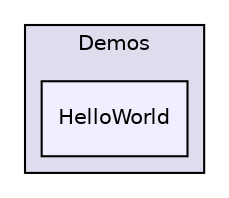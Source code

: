 digraph "bullet/bullet-2.82-r2704/Demos/HelloWorld" {
  compound=true
  node [ fontsize="10", fontname="Helvetica"];
  edge [ labelfontsize="10", labelfontname="Helvetica"];
  subgraph clusterdir_fbeee990c6fb95278eb756dfe9f9c37f {
    graph [ bgcolor="#ddddee", pencolor="black", label="Demos" fontname="Helvetica", fontsize="10", URL="dir_fbeee990c6fb95278eb756dfe9f9c37f.html"]
  dir_090045a56d999c1112e10222eca74d4b [shape=box, label="HelloWorld", style="filled", fillcolor="#eeeeff", pencolor="black", URL="dir_090045a56d999c1112e10222eca74d4b.html"];
  }
}
